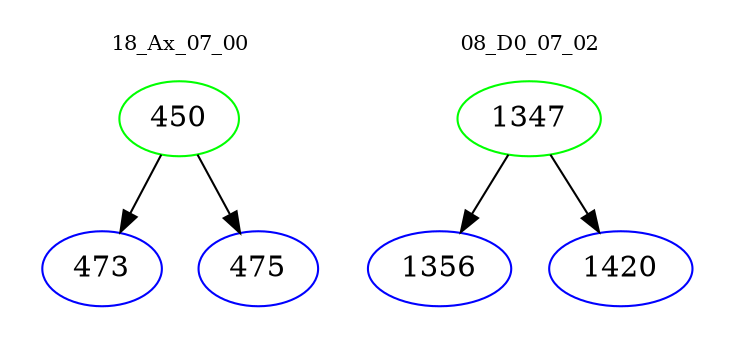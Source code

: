 digraph{
subgraph cluster_0 {
color = white
label = "18_Ax_07_00";
fontsize=10;
T0_450 [label="450", color="green"]
T0_450 -> T0_473 [color="black"]
T0_473 [label="473", color="blue"]
T0_450 -> T0_475 [color="black"]
T0_475 [label="475", color="blue"]
}
subgraph cluster_1 {
color = white
label = "08_D0_07_02";
fontsize=10;
T1_1347 [label="1347", color="green"]
T1_1347 -> T1_1356 [color="black"]
T1_1356 [label="1356", color="blue"]
T1_1347 -> T1_1420 [color="black"]
T1_1420 [label="1420", color="blue"]
}
}
